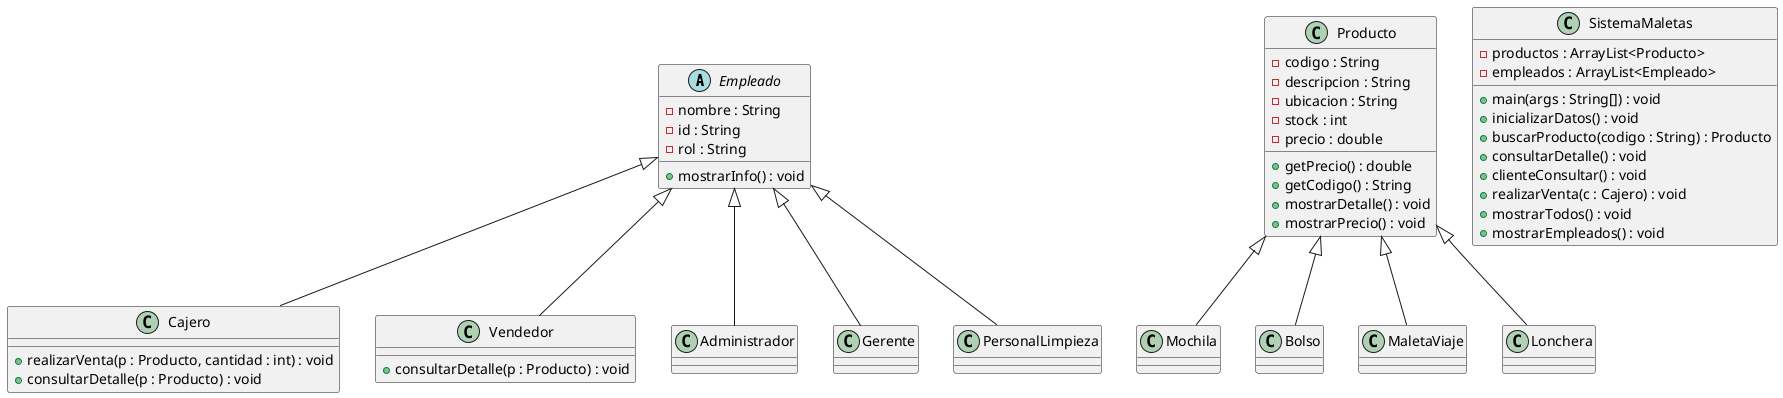 @startuml

'=======================
' CLASES DE EMPLEADO
'=======================

abstract class Empleado {
    - nombre : String
    - id : String
    - rol : String
    + mostrarInfo() : void
}

class Cajero {
    + realizarVenta(p : Producto, cantidad : int) : void
    + consultarDetalle(p : Producto) : void
}

class Vendedor {
    + consultarDetalle(p : Producto) : void
}

class Administrador
class Gerente
class PersonalLimpieza

Empleado <|-- Cajero
Empleado <|-- Vendedor
Empleado <|-- Administrador
Empleado <|-- Gerente
Empleado <|-- PersonalLimpieza

'=======================
' CLASES DE PRODUCTO
'=======================

class Producto {
    - codigo : String
    - descripcion : String
    - ubicacion : String
    - stock : int
    - precio : double
    + getPrecio() : double
    + getCodigo() : String
    + mostrarDetalle() : void
    + mostrarPrecio() : void
}

class Mochila
class Bolso
class MaletaViaje
class Lonchera

Producto <|-- Mochila
Producto <|-- Bolso
Producto <|-- MaletaViaje
Producto <|-- Lonchera

'=======================
' CLASE PRINCIPAL
'=======================

class SistemaMaletas {
    - productos : ArrayList<Producto>
    - empleados : ArrayList<Empleado>
    + main(args : String[]) : void
    + inicializarDatos() : void
    + buscarProducto(codigo : String) : Producto
    + consultarDetalle() : void
    + clienteConsultar() : void
    + realizarVenta(c : Cajero) : void
    + mostrarTodos() : void
    + mostrarEmpleados() : void
}

@enduml
